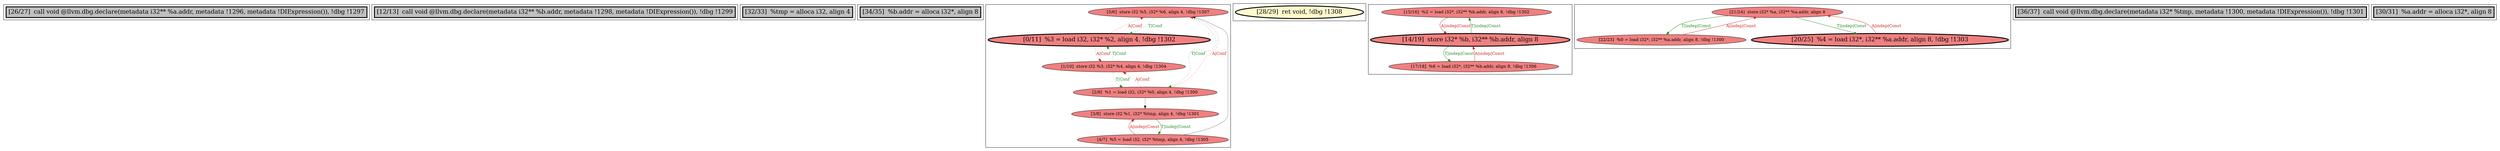 
digraph G {





subgraph cluster9 {


node81 [penwidth=3.0,fontsize=20,fillcolor=grey,label="[26/27]  call void @llvm.dbg.declare(metadata i32** %a.addr, metadata !1296, metadata !DIExpression()), !dbg !1297",shape=rectangle,style=filled ]



}

subgraph cluster8 {


node80 [penwidth=3.0,fontsize=20,fillcolor=grey,label="[12/13]  call void @llvm.dbg.declare(metadata i32** %b.addr, metadata !1298, metadata !DIExpression()), !dbg !1299",shape=rectangle,style=filled ]



}

subgraph cluster7 {


node79 [penwidth=3.0,fontsize=20,fillcolor=grey,label="[32/33]  %tmp = alloca i32, align 4",shape=rectangle,style=filled ]



}

subgraph cluster6 {


node78 [penwidth=3.0,fontsize=20,fillcolor=grey,label="[34/35]  %b.addr = alloca i32*, align 8",shape=rectangle,style=filled ]



}

subgraph cluster0 {


node67 [fillcolor=lightcoral,label="[5/6]  store i32 %5, i32* %6, align 4, !dbg !1307",shape=ellipse,style=filled ]
node66 [fillcolor=lightcoral,label="[3/8]  store i32 %1, i32* %tmp, align 4, !dbg !1301",shape=ellipse,style=filled ]
node65 [penwidth=3.0,fontsize=20,fillcolor=lightcoral,label="[0/11]  %3 = load i32, i32* %2, align 4, !dbg !1302",shape=ellipse,style=filled ]
node63 [fillcolor=lightcoral,label="[4/7]  %5 = load i32, i32* %tmp, align 4, !dbg !1305",shape=ellipse,style=filled ]
node68 [fillcolor=lightcoral,label="[1/10]  store i32 %3, i32* %4, align 4, !dbg !1304",shape=ellipse,style=filled ]
node64 [fillcolor=lightcoral,label="[2/9]  %1 = load i32, i32* %0, align 4, !dbg !1300",shape=ellipse,style=filled ]

node65->node67 [style=dotted,color=firebrick3,label="A|Conf",penwidth=1.0,fontcolor=firebrick3 ]
node67->node64 [style=dotted,color=forestgreen,label="T|Conf",penwidth=1.0,fontcolor=forestgreen ]
node64->node66 [style=solid,color=black,label="",penwidth=0.5,fontcolor=black ]
node64->node68 [style=dotted,color=firebrick3,label="A|Conf",penwidth=1.0,fontcolor=firebrick3 ]
node65->node68 [style=dotted,color=firebrick3,label="A|Conf",penwidth=1.0,fontcolor=firebrick3 ]
node68->node65 [style=dotted,color=forestgreen,label="T|Conf",penwidth=1.0,fontcolor=forestgreen ]
node64->node67 [style=dotted,color=firebrick3,label="A|Conf",penwidth=1.0,fontcolor=firebrick3 ]
node63->node67 [style=solid,color=black,label="",penwidth=0.5,fontcolor=black ]
node67->node65 [style=dotted,color=forestgreen,label="T|Conf",penwidth=1.0,fontcolor=forestgreen ]
node66->node63 [style=solid,color=forestgreen,label="T|indep|Const",penwidth=1.0,fontcolor=forestgreen ]
node63->node66 [style=solid,color=firebrick3,label="A|indep|Const",penwidth=1.0,fontcolor=firebrick3 ]
node68->node64 [style=dotted,color=forestgreen,label="T|Conf",penwidth=1.0,fontcolor=forestgreen ]


}

subgraph cluster5 {


node77 [penwidth=3.0,fontsize=20,fillcolor=lemonchiffon,label="[28/29]  ret void, !dbg !1308",shape=ellipse,style=filled ]



}

subgraph cluster1 {


node71 [fillcolor=lightcoral,label="[15/16]  %2 = load i32*, i32** %b.addr, align 8, !dbg !1302",shape=ellipse,style=filled ]
node69 [fillcolor=lightcoral,label="[17/18]  %6 = load i32*, i32** %b.addr, align 8, !dbg !1306",shape=ellipse,style=filled ]
node70 [penwidth=3.0,fontsize=20,fillcolor=lightcoral,label="[14/19]  store i32* %b, i32** %b.addr, align 8",shape=ellipse,style=filled ]

node70->node69 [style=solid,color=forestgreen,label="T|indep|Const",penwidth=1.0,fontcolor=forestgreen ]
node69->node70 [style=solid,color=firebrick3,label="A|indep|Const",penwidth=1.0,fontcolor=firebrick3 ]
node71->node70 [style=solid,color=firebrick3,label="A|indep|Const",penwidth=1.0,fontcolor=firebrick3 ]
node70->node71 [style=solid,color=forestgreen,label="T|indep|Const",penwidth=1.0,fontcolor=forestgreen ]


}

subgraph cluster2 {


node74 [fillcolor=lightcoral,label="[21/24]  store i32* %a, i32** %a.addr, align 8",shape=ellipse,style=filled ]
node72 [fillcolor=lightcoral,label="[22/23]  %0 = load i32*, i32** %a.addr, align 8, !dbg !1300",shape=ellipse,style=filled ]
node73 [penwidth=3.0,fontsize=20,fillcolor=lightcoral,label="[20/25]  %4 = load i32*, i32** %a.addr, align 8, !dbg !1303",shape=ellipse,style=filled ]

node72->node74 [style=solid,color=firebrick3,label="A|indep|Const",penwidth=1.0,fontcolor=firebrick3 ]
node74->node73 [style=solid,color=forestgreen,label="T|indep|Const",penwidth=1.0,fontcolor=forestgreen ]
node73->node74 [style=solid,color=firebrick3,label="A|indep|Const",penwidth=1.0,fontcolor=firebrick3 ]
node74->node72 [style=solid,color=forestgreen,label="T|indep|Const",penwidth=1.0,fontcolor=forestgreen ]


}

subgraph cluster3 {


node75 [penwidth=3.0,fontsize=20,fillcolor=grey,label="[36/37]  call void @llvm.dbg.declare(metadata i32* %tmp, metadata !1300, metadata !DIExpression()), !dbg !1301",shape=rectangle,style=filled ]



}

subgraph cluster4 {


node76 [penwidth=3.0,fontsize=20,fillcolor=grey,label="[30/31]  %a.addr = alloca i32*, align 8",shape=rectangle,style=filled ]



}

}
